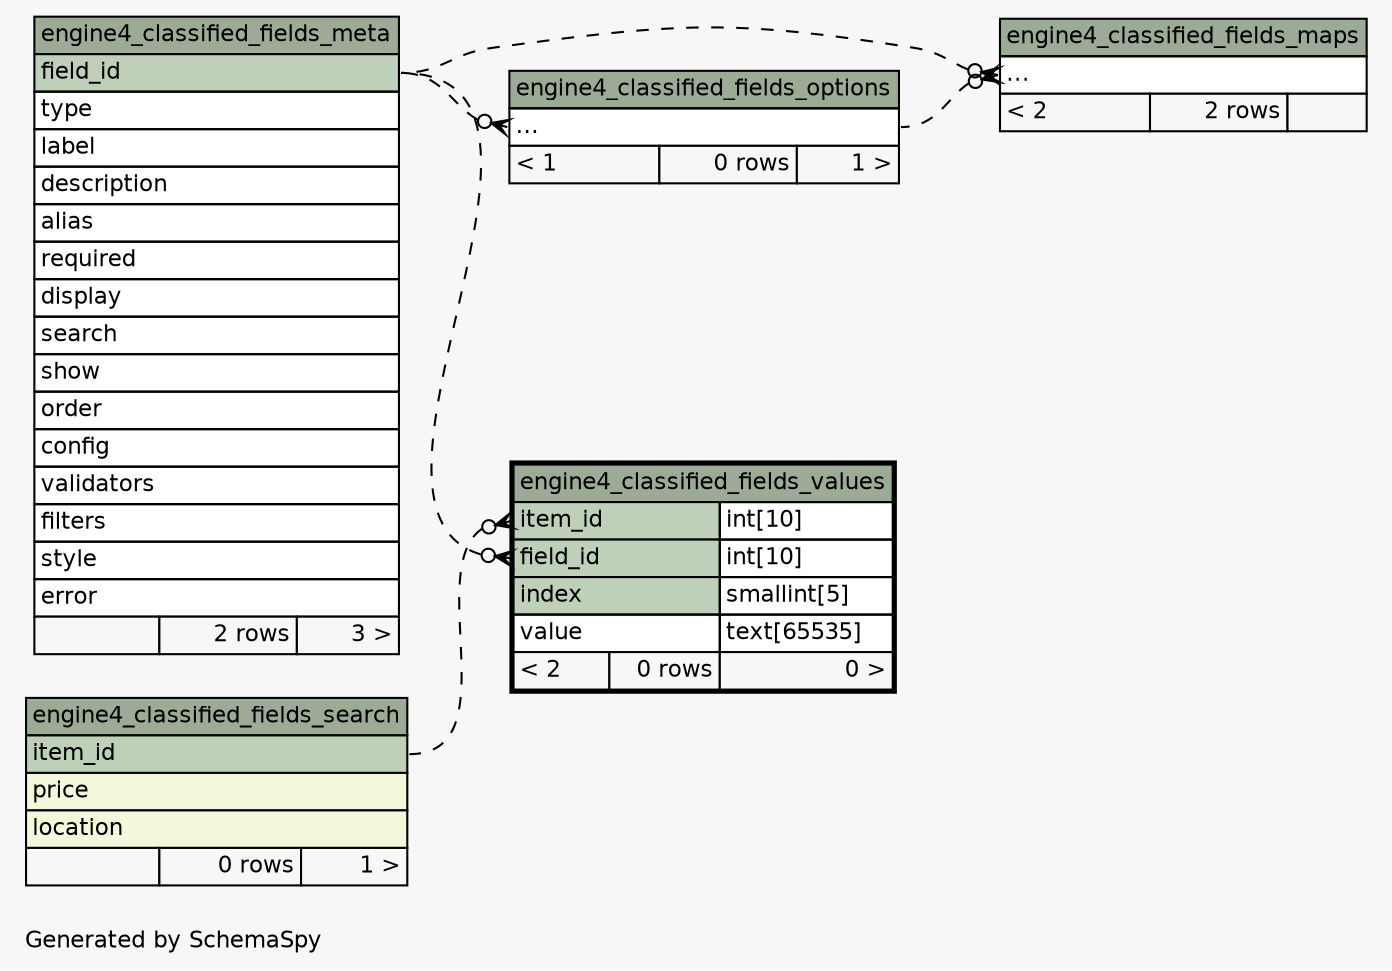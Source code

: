 // dot 2.38.0 on Windows 10 10.0
// SchemaSpy rev 590
digraph "impliedTwoDegreesRelationshipsDiagram" {
  graph [
    rankdir="RL"
    bgcolor="#f7f7f7"
    label="\nGenerated by SchemaSpy"
    labeljust="l"
    nodesep="0.18"
    ranksep="0.46"
    fontname="Helvetica"
    fontsize="11"
  ];
  node [
    fontname="Helvetica"
    fontsize="11"
    shape="plaintext"
  ];
  edge [
    arrowsize="0.8"
  ];
  "engine4_classified_fields_maps":"elipses":w -> "engine4_classified_fields_meta":"field_id":e [arrowhead=none dir=back arrowtail=crowodot style=dashed];
  "engine4_classified_fields_maps":"elipses":w -> "engine4_classified_fields_options":"elipses":e [arrowhead=none dir=back arrowtail=crowodot style=dashed];
  "engine4_classified_fields_options":"elipses":w -> "engine4_classified_fields_meta":"field_id":e [arrowhead=none dir=back arrowtail=crowodot style=dashed];
  "engine4_classified_fields_values":"field_id":w -> "engine4_classified_fields_meta":"field_id":e [arrowhead=none dir=back arrowtail=crowodot style=dashed];
  "engine4_classified_fields_values":"item_id":w -> "engine4_classified_fields_search":"item_id":e [arrowhead=none dir=back arrowtail=crowodot style=dashed];
  "engine4_classified_fields_maps" [
    label=<
    <TABLE BORDER="0" CELLBORDER="1" CELLSPACING="0" BGCOLOR="#ffffff">
      <TR><TD COLSPAN="3" BGCOLOR="#9bab96" ALIGN="CENTER">engine4_classified_fields_maps</TD></TR>
      <TR><TD PORT="elipses" COLSPAN="3" ALIGN="LEFT">...</TD></TR>
      <TR><TD ALIGN="LEFT" BGCOLOR="#f7f7f7">&lt; 2</TD><TD ALIGN="RIGHT" BGCOLOR="#f7f7f7">2 rows</TD><TD ALIGN="RIGHT" BGCOLOR="#f7f7f7">  </TD></TR>
    </TABLE>>
    URL="engine4_classified_fields_maps.html"
    tooltip="engine4_classified_fields_maps"
  ];
  "engine4_classified_fields_meta" [
    label=<
    <TABLE BORDER="0" CELLBORDER="1" CELLSPACING="0" BGCOLOR="#ffffff">
      <TR><TD COLSPAN="3" BGCOLOR="#9bab96" ALIGN="CENTER">engine4_classified_fields_meta</TD></TR>
      <TR><TD PORT="field_id" COLSPAN="3" BGCOLOR="#bed1b8" ALIGN="LEFT">field_id</TD></TR>
      <TR><TD PORT="type" COLSPAN="3" ALIGN="LEFT">type</TD></TR>
      <TR><TD PORT="label" COLSPAN="3" ALIGN="LEFT">label</TD></TR>
      <TR><TD PORT="description" COLSPAN="3" ALIGN="LEFT">description</TD></TR>
      <TR><TD PORT="alias" COLSPAN="3" ALIGN="LEFT">alias</TD></TR>
      <TR><TD PORT="required" COLSPAN="3" ALIGN="LEFT">required</TD></TR>
      <TR><TD PORT="display" COLSPAN="3" ALIGN="LEFT">display</TD></TR>
      <TR><TD PORT="search" COLSPAN="3" ALIGN="LEFT">search</TD></TR>
      <TR><TD PORT="show" COLSPAN="3" ALIGN="LEFT">show</TD></TR>
      <TR><TD PORT="order" COLSPAN="3" ALIGN="LEFT">order</TD></TR>
      <TR><TD PORT="config" COLSPAN="3" ALIGN="LEFT">config</TD></TR>
      <TR><TD PORT="validators" COLSPAN="3" ALIGN="LEFT">validators</TD></TR>
      <TR><TD PORT="filters" COLSPAN="3" ALIGN="LEFT">filters</TD></TR>
      <TR><TD PORT="style" COLSPAN="3" ALIGN="LEFT">style</TD></TR>
      <TR><TD PORT="error" COLSPAN="3" ALIGN="LEFT">error</TD></TR>
      <TR><TD ALIGN="LEFT" BGCOLOR="#f7f7f7">  </TD><TD ALIGN="RIGHT" BGCOLOR="#f7f7f7">2 rows</TD><TD ALIGN="RIGHT" BGCOLOR="#f7f7f7">3 &gt;</TD></TR>
    </TABLE>>
    URL="engine4_classified_fields_meta.html"
    tooltip="engine4_classified_fields_meta"
  ];
  "engine4_classified_fields_options" [
    label=<
    <TABLE BORDER="0" CELLBORDER="1" CELLSPACING="0" BGCOLOR="#ffffff">
      <TR><TD COLSPAN="3" BGCOLOR="#9bab96" ALIGN="CENTER">engine4_classified_fields_options</TD></TR>
      <TR><TD PORT="elipses" COLSPAN="3" ALIGN="LEFT">...</TD></TR>
      <TR><TD ALIGN="LEFT" BGCOLOR="#f7f7f7">&lt; 1</TD><TD ALIGN="RIGHT" BGCOLOR="#f7f7f7">0 rows</TD><TD ALIGN="RIGHT" BGCOLOR="#f7f7f7">1 &gt;</TD></TR>
    </TABLE>>
    URL="engine4_classified_fields_options.html"
    tooltip="engine4_classified_fields_options"
  ];
  "engine4_classified_fields_search" [
    label=<
    <TABLE BORDER="0" CELLBORDER="1" CELLSPACING="0" BGCOLOR="#ffffff">
      <TR><TD COLSPAN="3" BGCOLOR="#9bab96" ALIGN="CENTER">engine4_classified_fields_search</TD></TR>
      <TR><TD PORT="item_id" COLSPAN="3" BGCOLOR="#bed1b8" ALIGN="LEFT">item_id</TD></TR>
      <TR><TD PORT="price" COLSPAN="3" BGCOLOR="#f4f7da" ALIGN="LEFT">price</TD></TR>
      <TR><TD PORT="location" COLSPAN="3" BGCOLOR="#f4f7da" ALIGN="LEFT">location</TD></TR>
      <TR><TD ALIGN="LEFT" BGCOLOR="#f7f7f7">  </TD><TD ALIGN="RIGHT" BGCOLOR="#f7f7f7">0 rows</TD><TD ALIGN="RIGHT" BGCOLOR="#f7f7f7">1 &gt;</TD></TR>
    </TABLE>>
    URL="engine4_classified_fields_search.html"
    tooltip="engine4_classified_fields_search"
  ];
  "engine4_classified_fields_values" [
    label=<
    <TABLE BORDER="2" CELLBORDER="1" CELLSPACING="0" BGCOLOR="#ffffff">
      <TR><TD COLSPAN="3" BGCOLOR="#9bab96" ALIGN="CENTER">engine4_classified_fields_values</TD></TR>
      <TR><TD PORT="item_id" COLSPAN="2" BGCOLOR="#bed1b8" ALIGN="LEFT">item_id</TD><TD PORT="item_id.type" ALIGN="LEFT">int[10]</TD></TR>
      <TR><TD PORT="field_id" COLSPAN="2" BGCOLOR="#bed1b8" ALIGN="LEFT">field_id</TD><TD PORT="field_id.type" ALIGN="LEFT">int[10]</TD></TR>
      <TR><TD PORT="index" COLSPAN="2" BGCOLOR="#bed1b8" ALIGN="LEFT">index</TD><TD PORT="index.type" ALIGN="LEFT">smallint[5]</TD></TR>
      <TR><TD PORT="value" COLSPAN="2" ALIGN="LEFT">value</TD><TD PORT="value.type" ALIGN="LEFT">text[65535]</TD></TR>
      <TR><TD ALIGN="LEFT" BGCOLOR="#f7f7f7">&lt; 2</TD><TD ALIGN="RIGHT" BGCOLOR="#f7f7f7">0 rows</TD><TD ALIGN="RIGHT" BGCOLOR="#f7f7f7">0 &gt;</TD></TR>
    </TABLE>>
    URL="engine4_classified_fields_values.html"
    tooltip="engine4_classified_fields_values"
  ];
}
